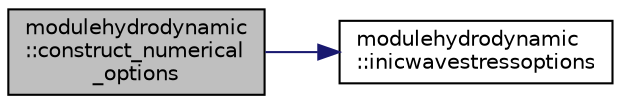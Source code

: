 digraph "modulehydrodynamic::construct_numerical_options"
{
 // LATEX_PDF_SIZE
  edge [fontname="Helvetica",fontsize="10",labelfontname="Helvetica",labelfontsize="10"];
  node [fontname="Helvetica",fontsize="10",shape=record];
  rankdir="LR";
  Node1 [label="modulehydrodynamic\l::construct_numerical\l_options",height=0.2,width=0.4,color="black", fillcolor="grey75", style="filled", fontcolor="black",tooltip=" "];
  Node1 -> Node2 [color="midnightblue",fontsize="10",style="solid",fontname="Helvetica"];
  Node2 [label="modulehydrodynamic\l::inicwavestressoptions",height=0.2,width=0.4,color="black", fillcolor="white", style="filled",URL="$namespacemodulehydrodynamic.html#a95bd184509c8f6ec79226d6c0d2fac28",tooltip=" "];
}

